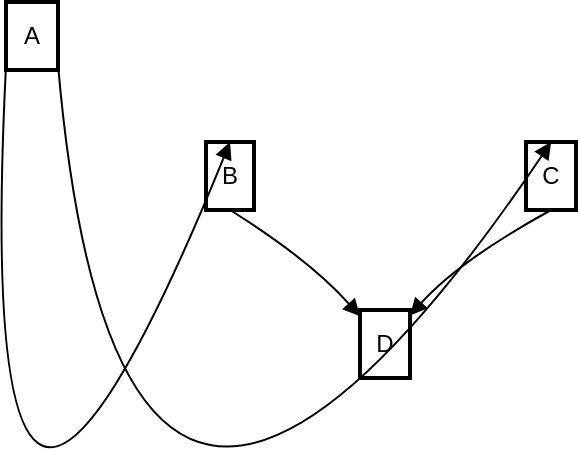 <mxfile version="21.6.1" type="github">
  <diagram id="C5RBs43oDa-KdzZeNtuy" name="Page-1">
    <mxGraphModel dx="1434" dy="764" grid="1" gridSize="10" guides="1" tooltips="1" connect="1" arrows="1" fold="1" page="1" pageScale="1" pageWidth="827" pageHeight="1169" math="0" shadow="0">
      <root>
        <mxCell id="WIyWlLk6GJQsqaUBKTNV-0" />
        <mxCell id="WIyWlLk6GJQsqaUBKTNV-1" parent="WIyWlLk6GJQsqaUBKTNV-0" />
        <mxCell id="IfH2uEhnr56U0vIwc1G2-0" value="A" style="whiteSpace=wrap;strokeWidth=2;" vertex="1" parent="WIyWlLk6GJQsqaUBKTNV-1">
          <mxGeometry x="190" y="160" width="26" height="34" as="geometry" />
        </mxCell>
        <mxCell id="IfH2uEhnr56U0vIwc1G2-1" value="B" style="whiteSpace=wrap;strokeWidth=2;" vertex="1" parent="WIyWlLk6GJQsqaUBKTNV-1">
          <mxGeometry x="290" y="230" width="24" height="34" as="geometry" />
        </mxCell>
        <mxCell id="IfH2uEhnr56U0vIwc1G2-2" value="C" style="whiteSpace=wrap;strokeWidth=2;" vertex="1" parent="WIyWlLk6GJQsqaUBKTNV-1">
          <mxGeometry x="450" y="230" width="25" height="34" as="geometry" />
        </mxCell>
        <mxCell id="IfH2uEhnr56U0vIwc1G2-3" value="D" style="whiteSpace=wrap;strokeWidth=2;" vertex="1" parent="WIyWlLk6GJQsqaUBKTNV-1">
          <mxGeometry x="367" y="314" width="25" height="34" as="geometry" />
        </mxCell>
        <mxCell id="IfH2uEhnr56U0vIwc1G2-4" value="" style="curved=1;startArrow=none;endArrow=block;exitX=0.011;exitY=0.931;entryX=0.501;entryY=0;rounded=0;" edge="1" parent="WIyWlLk6GJQsqaUBKTNV-1" source="IfH2uEhnr56U0vIwc1G2-0" target="IfH2uEhnr56U0vIwc1G2-1">
          <mxGeometry relative="1" as="geometry">
            <Array as="points">
              <mxPoint x="172" y="549" />
            </Array>
          </mxGeometry>
        </mxCell>
        <mxCell id="IfH2uEhnr56U0vIwc1G2-5" value="" style="curved=1;startArrow=none;endArrow=block;exitX=1.011;exitY=0.931;entryX=0.502;entryY=0;rounded=0;" edge="1" parent="WIyWlLk6GJQsqaUBKTNV-1" source="IfH2uEhnr56U0vIwc1G2-0" target="IfH2uEhnr56U0vIwc1G2-2">
          <mxGeometry relative="1" as="geometry">
            <Array as="points">
              <mxPoint x="247" y="549" />
            </Array>
          </mxGeometry>
        </mxCell>
        <mxCell id="IfH2uEhnr56U0vIwc1G2-6" value="" style="curved=1;startArrow=none;endArrow=block;exitX=0.501;exitY=1;entryX=-0.008;entryY=0.086;rounded=0;" edge="1" parent="WIyWlLk6GJQsqaUBKTNV-1" source="IfH2uEhnr56U0vIwc1G2-1" target="IfH2uEhnr56U0vIwc1G2-3">
          <mxGeometry relative="1" as="geometry">
            <Array as="points">
              <mxPoint x="342" y="289" />
            </Array>
          </mxGeometry>
        </mxCell>
        <mxCell id="IfH2uEhnr56U0vIwc1G2-7" value="" style="curved=1;startArrow=none;endArrow=block;exitX=0.502;exitY=1;entryX=0.992;entryY=0.086;rounded=0;" edge="1" parent="WIyWlLk6GJQsqaUBKTNV-1" source="IfH2uEhnr56U0vIwc1G2-2" target="IfH2uEhnr56U0vIwc1G2-3">
          <mxGeometry relative="1" as="geometry">
            <Array as="points">
              <mxPoint x="417" y="289" />
            </Array>
          </mxGeometry>
        </mxCell>
      </root>
    </mxGraphModel>
  </diagram>
</mxfile>
